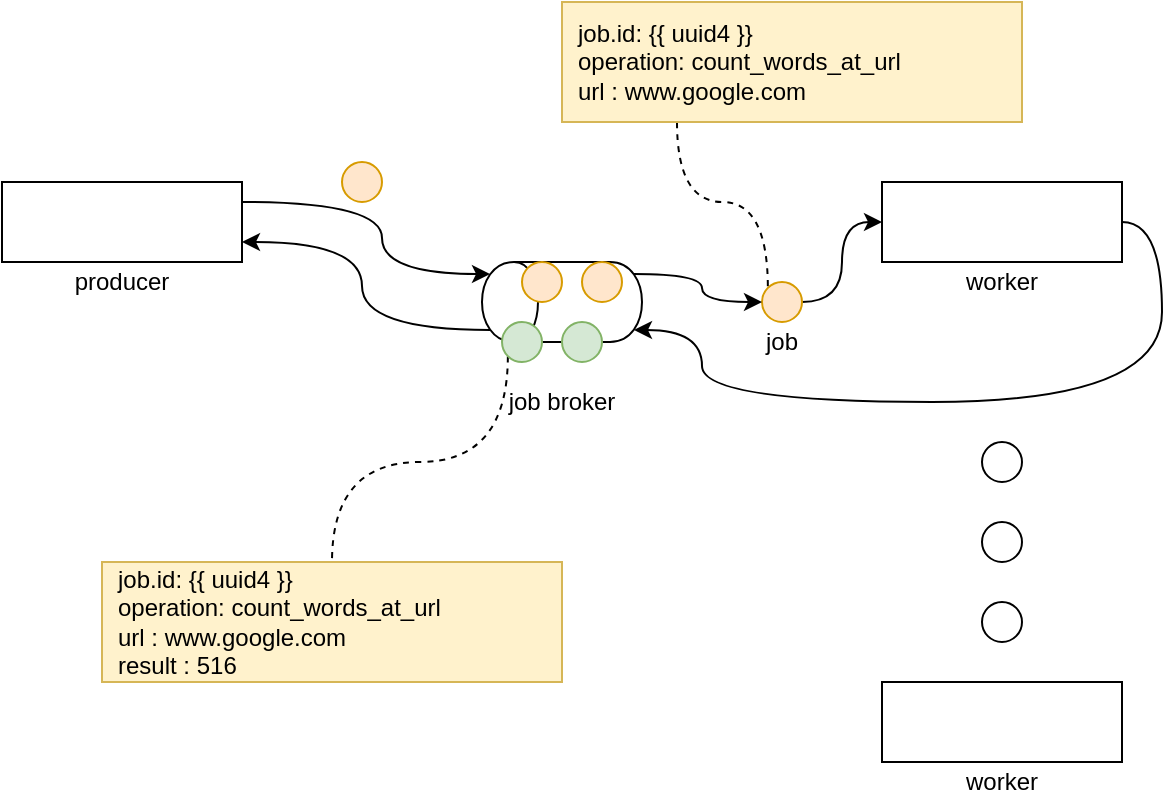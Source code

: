 <mxfile version="12.9.3" type="device"><diagram id="dGj22dihnrNfzTcjdgOn" name="Page-1"><mxGraphModel dx="1355" dy="795" grid="1" gridSize="10" guides="1" tooltips="1" connect="1" arrows="1" fold="1" page="1" pageScale="1" pageWidth="850" pageHeight="1100" math="0" shadow="0"><root><mxCell id="0"/><mxCell id="1" parent="0"/><mxCell id="CZsUzZipU-KxSJr3lpSG-23" style="edgeStyle=orthogonalEdgeStyle;curved=1;rounded=0;orthogonalLoop=1;jettySize=auto;html=1;exitX=1;exitY=0.5;exitDx=0;exitDy=0;entryX=0.15;entryY=0.95;entryDx=0;entryDy=0;entryPerimeter=0;endArrow=classic;endFill=1;" edge="1" parent="1" source="CZsUzZipU-KxSJr3lpSG-1" target="CZsUzZipU-KxSJr3lpSG-12"><mxGeometry relative="1" as="geometry"><Array as="points"><mxPoint x="660" y="140"/><mxPoint x="660" y="230"/><mxPoint x="430" y="230"/><mxPoint x="430" y="194"/></Array></mxGeometry></mxCell><mxCell id="CZsUzZipU-KxSJr3lpSG-1" value="" style="rounded=0;whiteSpace=wrap;html=1;" vertex="1" parent="1"><mxGeometry x="520" y="120" width="120" height="40" as="geometry"/></mxCell><mxCell id="CZsUzZipU-KxSJr3lpSG-2" value="worker" style="text;html=1;strokeColor=none;fillColor=none;align=center;verticalAlign=middle;whiteSpace=wrap;rounded=0;" vertex="1" parent="1"><mxGeometry x="520" y="160" width="120" height="20" as="geometry"/></mxCell><mxCell id="CZsUzZipU-KxSJr3lpSG-7" value="" style="ellipse;whiteSpace=wrap;html=1;aspect=fixed;" vertex="1" parent="1"><mxGeometry x="570" y="250" width="20" height="20" as="geometry"/></mxCell><mxCell id="CZsUzZipU-KxSJr3lpSG-8" value="" style="ellipse;whiteSpace=wrap;html=1;aspect=fixed;" vertex="1" parent="1"><mxGeometry x="570" y="290" width="20" height="20" as="geometry"/></mxCell><mxCell id="CZsUzZipU-KxSJr3lpSG-9" value="" style="ellipse;whiteSpace=wrap;html=1;aspect=fixed;" vertex="1" parent="1"><mxGeometry x="570" y="330" width="20" height="20" as="geometry"/></mxCell><mxCell id="CZsUzZipU-KxSJr3lpSG-10" value="worker" style="text;html=1;strokeColor=none;fillColor=none;align=center;verticalAlign=middle;whiteSpace=wrap;rounded=0;" vertex="1" parent="1"><mxGeometry x="520" y="410" width="120" height="20" as="geometry"/></mxCell><mxCell id="CZsUzZipU-KxSJr3lpSG-11" value="" style="rounded=0;whiteSpace=wrap;html=1;" vertex="1" parent="1"><mxGeometry x="520" y="370" width="120" height="40" as="geometry"/></mxCell><mxCell id="CZsUzZipU-KxSJr3lpSG-15" style="edgeStyle=orthogonalEdgeStyle;rounded=0;orthogonalLoop=1;jettySize=auto;html=1;exitX=1;exitY=0.5;exitDx=0;exitDy=0;entryX=0;entryY=0.5;entryDx=0;entryDy=0;curved=1;" edge="1" parent="1" source="CZsUzZipU-KxSJr3lpSG-19" target="CZsUzZipU-KxSJr3lpSG-1"><mxGeometry relative="1" as="geometry"/></mxCell><mxCell id="CZsUzZipU-KxSJr3lpSG-26" style="edgeStyle=orthogonalEdgeStyle;curved=1;rounded=0;orthogonalLoop=1;jettySize=auto;html=1;exitX=0.15;exitY=0.05;exitDx=0;exitDy=0;exitPerimeter=0;entryX=1;entryY=0.75;entryDx=0;entryDy=0;endArrow=classic;endFill=1;" edge="1" parent="1" source="CZsUzZipU-KxSJr3lpSG-12" target="CZsUzZipU-KxSJr3lpSG-14"><mxGeometry relative="1" as="geometry"/></mxCell><mxCell id="CZsUzZipU-KxSJr3lpSG-12" value="" style="shape=cylinder;whiteSpace=wrap;html=1;boundedLbl=1;backgroundOutline=1;rotation=0;direction=north;" vertex="1" parent="1"><mxGeometry x="320" y="160" width="80" height="40" as="geometry"/></mxCell><mxCell id="CZsUzZipU-KxSJr3lpSG-13" value="job broker" style="text;html=1;strokeColor=none;fillColor=none;align=center;verticalAlign=middle;whiteSpace=wrap;rounded=0;" vertex="1" parent="1"><mxGeometry x="320" y="220" width="80" height="20" as="geometry"/></mxCell><mxCell id="CZsUzZipU-KxSJr3lpSG-25" style="edgeStyle=orthogonalEdgeStyle;curved=1;rounded=0;orthogonalLoop=1;jettySize=auto;html=1;exitX=1;exitY=0.25;exitDx=0;exitDy=0;entryX=0.85;entryY=0.05;entryDx=0;entryDy=0;entryPerimeter=0;endArrow=classic;endFill=1;" edge="1" parent="1" source="CZsUzZipU-KxSJr3lpSG-14" target="CZsUzZipU-KxSJr3lpSG-12"><mxGeometry relative="1" as="geometry"><Array as="points"><mxPoint x="270" y="130"/><mxPoint x="270" y="166"/></Array></mxGeometry></mxCell><mxCell id="CZsUzZipU-KxSJr3lpSG-14" value="" style="rounded=0;whiteSpace=wrap;html=1;" vertex="1" parent="1"><mxGeometry x="80" y="120" width="120" height="40" as="geometry"/></mxCell><mxCell id="CZsUzZipU-KxSJr3lpSG-18" style="edgeStyle=orthogonalEdgeStyle;curved=1;rounded=0;orthogonalLoop=1;jettySize=auto;html=1;exitX=0.25;exitY=1;exitDx=0;exitDy=0;dashed=1;endArrow=none;endFill=0;entryX=0;entryY=0;entryDx=0;entryDy=0;" edge="1" parent="1" source="CZsUzZipU-KxSJr3lpSG-17" target="CZsUzZipU-KxSJr3lpSG-19"><mxGeometry relative="1" as="geometry"><mxPoint x="430" y="180" as="targetPoint"/></mxGeometry></mxCell><mxCell id="CZsUzZipU-KxSJr3lpSG-17" value="job.id: {{ uuid4 }}&lt;br&gt;operation:&amp;nbsp;count_words_at_url&lt;br&gt;url : www.google.com" style="rounded=0;whiteSpace=wrap;html=1;fillColor=#fff2cc;strokeColor=#d6b656;align=left;spacing=8;" vertex="1" parent="1"><mxGeometry x="360" y="30" width="230" height="60" as="geometry"/></mxCell><mxCell id="CZsUzZipU-KxSJr3lpSG-19" value="" style="ellipse;whiteSpace=wrap;html=1;aspect=fixed;align=left;fillColor=#ffe6cc;strokeColor=#d79b00;" vertex="1" parent="1"><mxGeometry x="460" y="170" width="20" height="20" as="geometry"/></mxCell><mxCell id="CZsUzZipU-KxSJr3lpSG-20" style="edgeStyle=orthogonalEdgeStyle;rounded=0;orthogonalLoop=1;jettySize=auto;html=1;exitX=0.85;exitY=0.95;exitDx=0;exitDy=0;entryX=0;entryY=0.5;entryDx=0;entryDy=0;curved=1;exitPerimeter=0;" edge="1" parent="1" source="CZsUzZipU-KxSJr3lpSG-12" target="CZsUzZipU-KxSJr3lpSG-19"><mxGeometry relative="1" as="geometry"><mxPoint x="400" y="180" as="sourcePoint"/><mxPoint x="520" y="140" as="targetPoint"/></mxGeometry></mxCell><mxCell id="CZsUzZipU-KxSJr3lpSG-22" value="job" style="text;html=1;strokeColor=none;fillColor=none;align=center;verticalAlign=middle;whiteSpace=wrap;rounded=0;" vertex="1" parent="1"><mxGeometry x="450" y="190" width="40" height="20" as="geometry"/></mxCell><mxCell id="CZsUzZipU-KxSJr3lpSG-31" value="" style="ellipse;whiteSpace=wrap;html=1;aspect=fixed;align=left;fillColor=#ffe6cc;strokeColor=#d79b00;" vertex="1" parent="1"><mxGeometry x="370" y="160" width="20" height="20" as="geometry"/></mxCell><mxCell id="CZsUzZipU-KxSJr3lpSG-32" value="" style="ellipse;whiteSpace=wrap;html=1;aspect=fixed;align=left;fillColor=#ffe6cc;strokeColor=#d79b00;" vertex="1" parent="1"><mxGeometry x="340" y="160" width="20" height="20" as="geometry"/></mxCell><mxCell id="CZsUzZipU-KxSJr3lpSG-33" value="" style="ellipse;whiteSpace=wrap;html=1;aspect=fixed;align=left;fillColor=#ffe6cc;strokeColor=#d79b00;" vertex="1" parent="1"><mxGeometry x="250" y="110" width="20" height="20" as="geometry"/></mxCell><mxCell id="CZsUzZipU-KxSJr3lpSG-41" style="edgeStyle=orthogonalEdgeStyle;curved=1;rounded=0;orthogonalLoop=1;jettySize=auto;html=1;exitX=0;exitY=1;exitDx=0;exitDy=0;entryX=0.5;entryY=0;entryDx=0;entryDy=0;endArrow=none;endFill=0;dashed=1;" edge="1" parent="1" source="CZsUzZipU-KxSJr3lpSG-38" target="CZsUzZipU-KxSJr3lpSG-40"><mxGeometry relative="1" as="geometry"/></mxCell><mxCell id="CZsUzZipU-KxSJr3lpSG-38" value="" style="ellipse;whiteSpace=wrap;html=1;aspect=fixed;align=left;fillColor=#d5e8d4;strokeColor=#82b366;" vertex="1" parent="1"><mxGeometry x="330" y="190" width="20" height="20" as="geometry"/></mxCell><mxCell id="CZsUzZipU-KxSJr3lpSG-39" value="" style="ellipse;whiteSpace=wrap;html=1;aspect=fixed;align=left;fillColor=#d5e8d4;strokeColor=#82b366;" vertex="1" parent="1"><mxGeometry x="360" y="190" width="20" height="20" as="geometry"/></mxCell><mxCell id="CZsUzZipU-KxSJr3lpSG-40" value="job.id: {{ uuid4 }}&lt;br&gt;operation:&amp;nbsp;count_words_at_url&lt;br&gt;url : www.google.com&lt;br&gt;result : 516" style="rounded=0;whiteSpace=wrap;html=1;fillColor=#fff2cc;strokeColor=#d6b656;align=left;spacing=8;" vertex="1" parent="1"><mxGeometry x="130" y="310" width="230" height="60" as="geometry"/></mxCell><mxCell id="CZsUzZipU-KxSJr3lpSG-42" value="producer" style="text;html=1;strokeColor=none;fillColor=none;align=center;verticalAlign=middle;whiteSpace=wrap;rounded=0;" vertex="1" parent="1"><mxGeometry x="80" y="160" width="120" height="20" as="geometry"/></mxCell></root></mxGraphModel></diagram></mxfile>